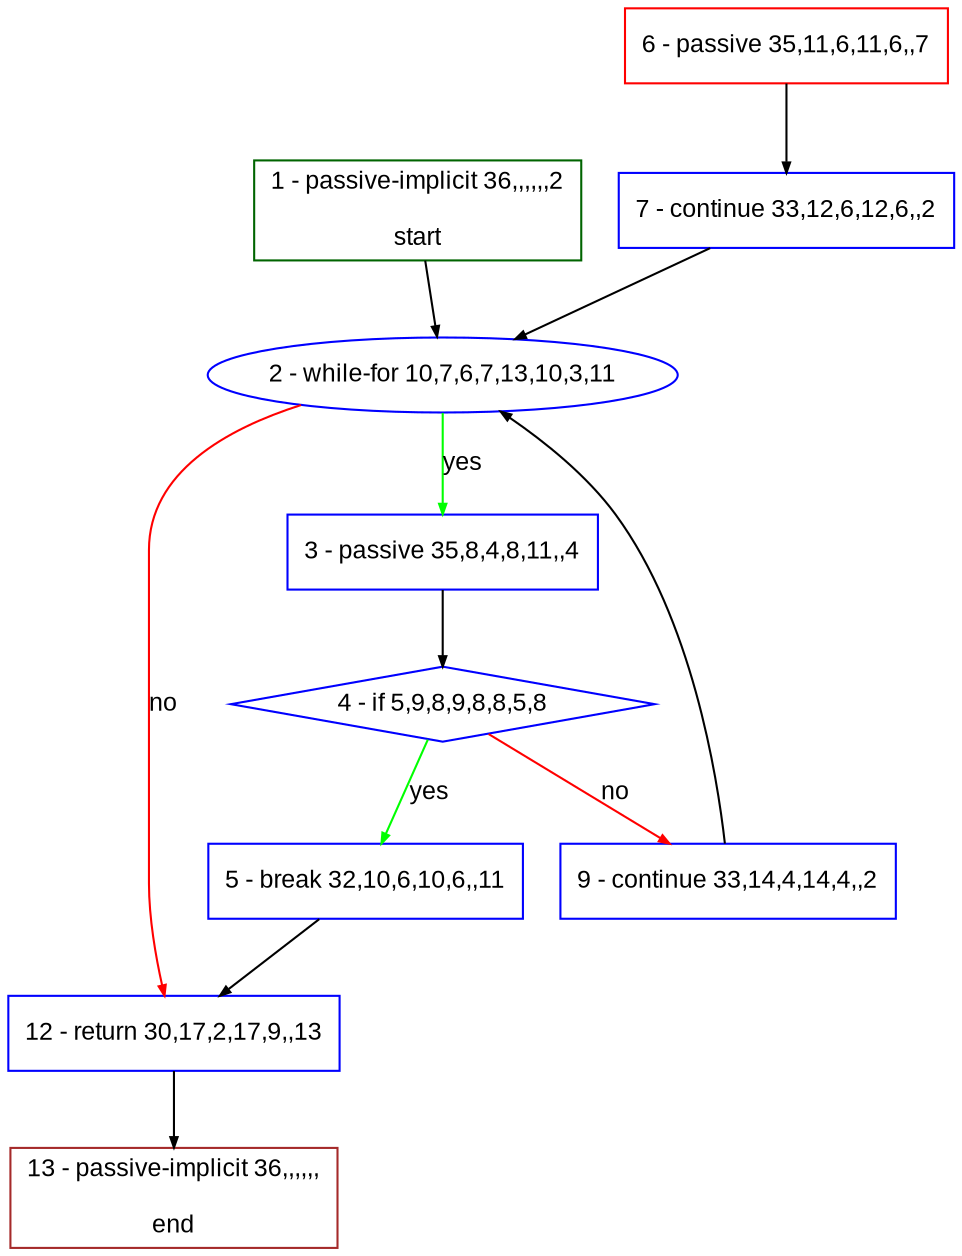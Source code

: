 digraph "" {
  graph [bgcolor="white", fillcolor="#FFFFCC", pack="true", packmode="clust", fontname="Arial", label="", fontsize="12", compound="true", style="rounded,filled"];
  node [node_initialized="no", fillcolor="white", fontname="Arial", label="", color="grey", fontsize="12", fixedsize="false", compound="true", shape="rectangle", style="filled"];
  edge [arrowtail="none", lhead="", fontcolor="black", fontname="Arial", label="", color="black", fontsize="12", arrowhead="normal", arrowsize="0.5", compound="true", ltail="", dir="forward"];
  __N1 [fillcolor="#ffffff", label="2 - while-for 10,7,6,7,13,10,3,11", color="#0000ff", shape="oval", style="filled"];
  __N2 [fillcolor="#ffffff", label="1 - passive-implicit 36,,,,,,2\n\nstart", color="#006400", shape="box", style="filled"];
  __N3 [fillcolor="#ffffff", label="3 - passive 35,8,4,8,11,,4", color="#0000ff", shape="box", style="filled"];
  __N4 [fillcolor="#ffffff", label="12 - return 30,17,2,17,9,,13", color="#0000ff", shape="box", style="filled"];
  __N5 [fillcolor="#ffffff", label="4 - if 5,9,8,9,8,8,5,8", color="#0000ff", shape="diamond", style="filled"];
  __N6 [fillcolor="#ffffff", label="5 - break 32,10,6,10,6,,11", color="#0000ff", shape="box", style="filled"];
  __N7 [fillcolor="#ffffff", label="9 - continue 33,14,4,14,4,,2", color="#0000ff", shape="box", style="filled"];
  __N8 [fillcolor="#ffffff", label="7 - continue 33,12,6,12,6,,2", color="#0000ff", shape="box", style="filled"];
  __N9 [fillcolor="#ffffff", label="6 - passive 35,11,6,11,6,,7", color="red", shape="box", style="filled"];
  __N10 [fillcolor="#ffffff", label="13 - passive-implicit 36,,,,,,\n\nend", color="#a52a2a", shape="box", style="filled"];
  __N2 -> __N1 [arrowtail="none", color="#000000", label="", arrowhead="normal", dir="forward"];
  __N1 -> __N3 [arrowtail="none", color="#00ff00", label="yes", arrowhead="normal", dir="forward"];
  __N1 -> __N4 [arrowtail="none", color="#ff0000", label="no", arrowhead="normal", dir="forward"];
  __N3 -> __N5 [arrowtail="none", color="#000000", label="", arrowhead="normal", dir="forward"];
  __N5 -> __N6 [arrowtail="none", color="#00ff00", label="yes", arrowhead="normal", dir="forward"];
  __N5 -> __N7 [arrowtail="none", color="#ff0000", label="no", arrowhead="normal", dir="forward"];
  __N6 -> __N4 [arrowtail="none", color="#000000", label="", arrowhead="normal", dir="forward"];
  __N9 -> __N8 [arrowtail="none", color="#000000", label="", arrowhead="normal", dir="forward"];
  __N8 -> __N1 [arrowtail="none", color="#000000", label="", arrowhead="normal", dir="forward"];
  __N7 -> __N1 [arrowtail="none", color="#000000", label="", arrowhead="normal", dir="forward"];
  __N4 -> __N10 [arrowtail="none", color="#000000", label="", arrowhead="normal", dir="forward"];
}
